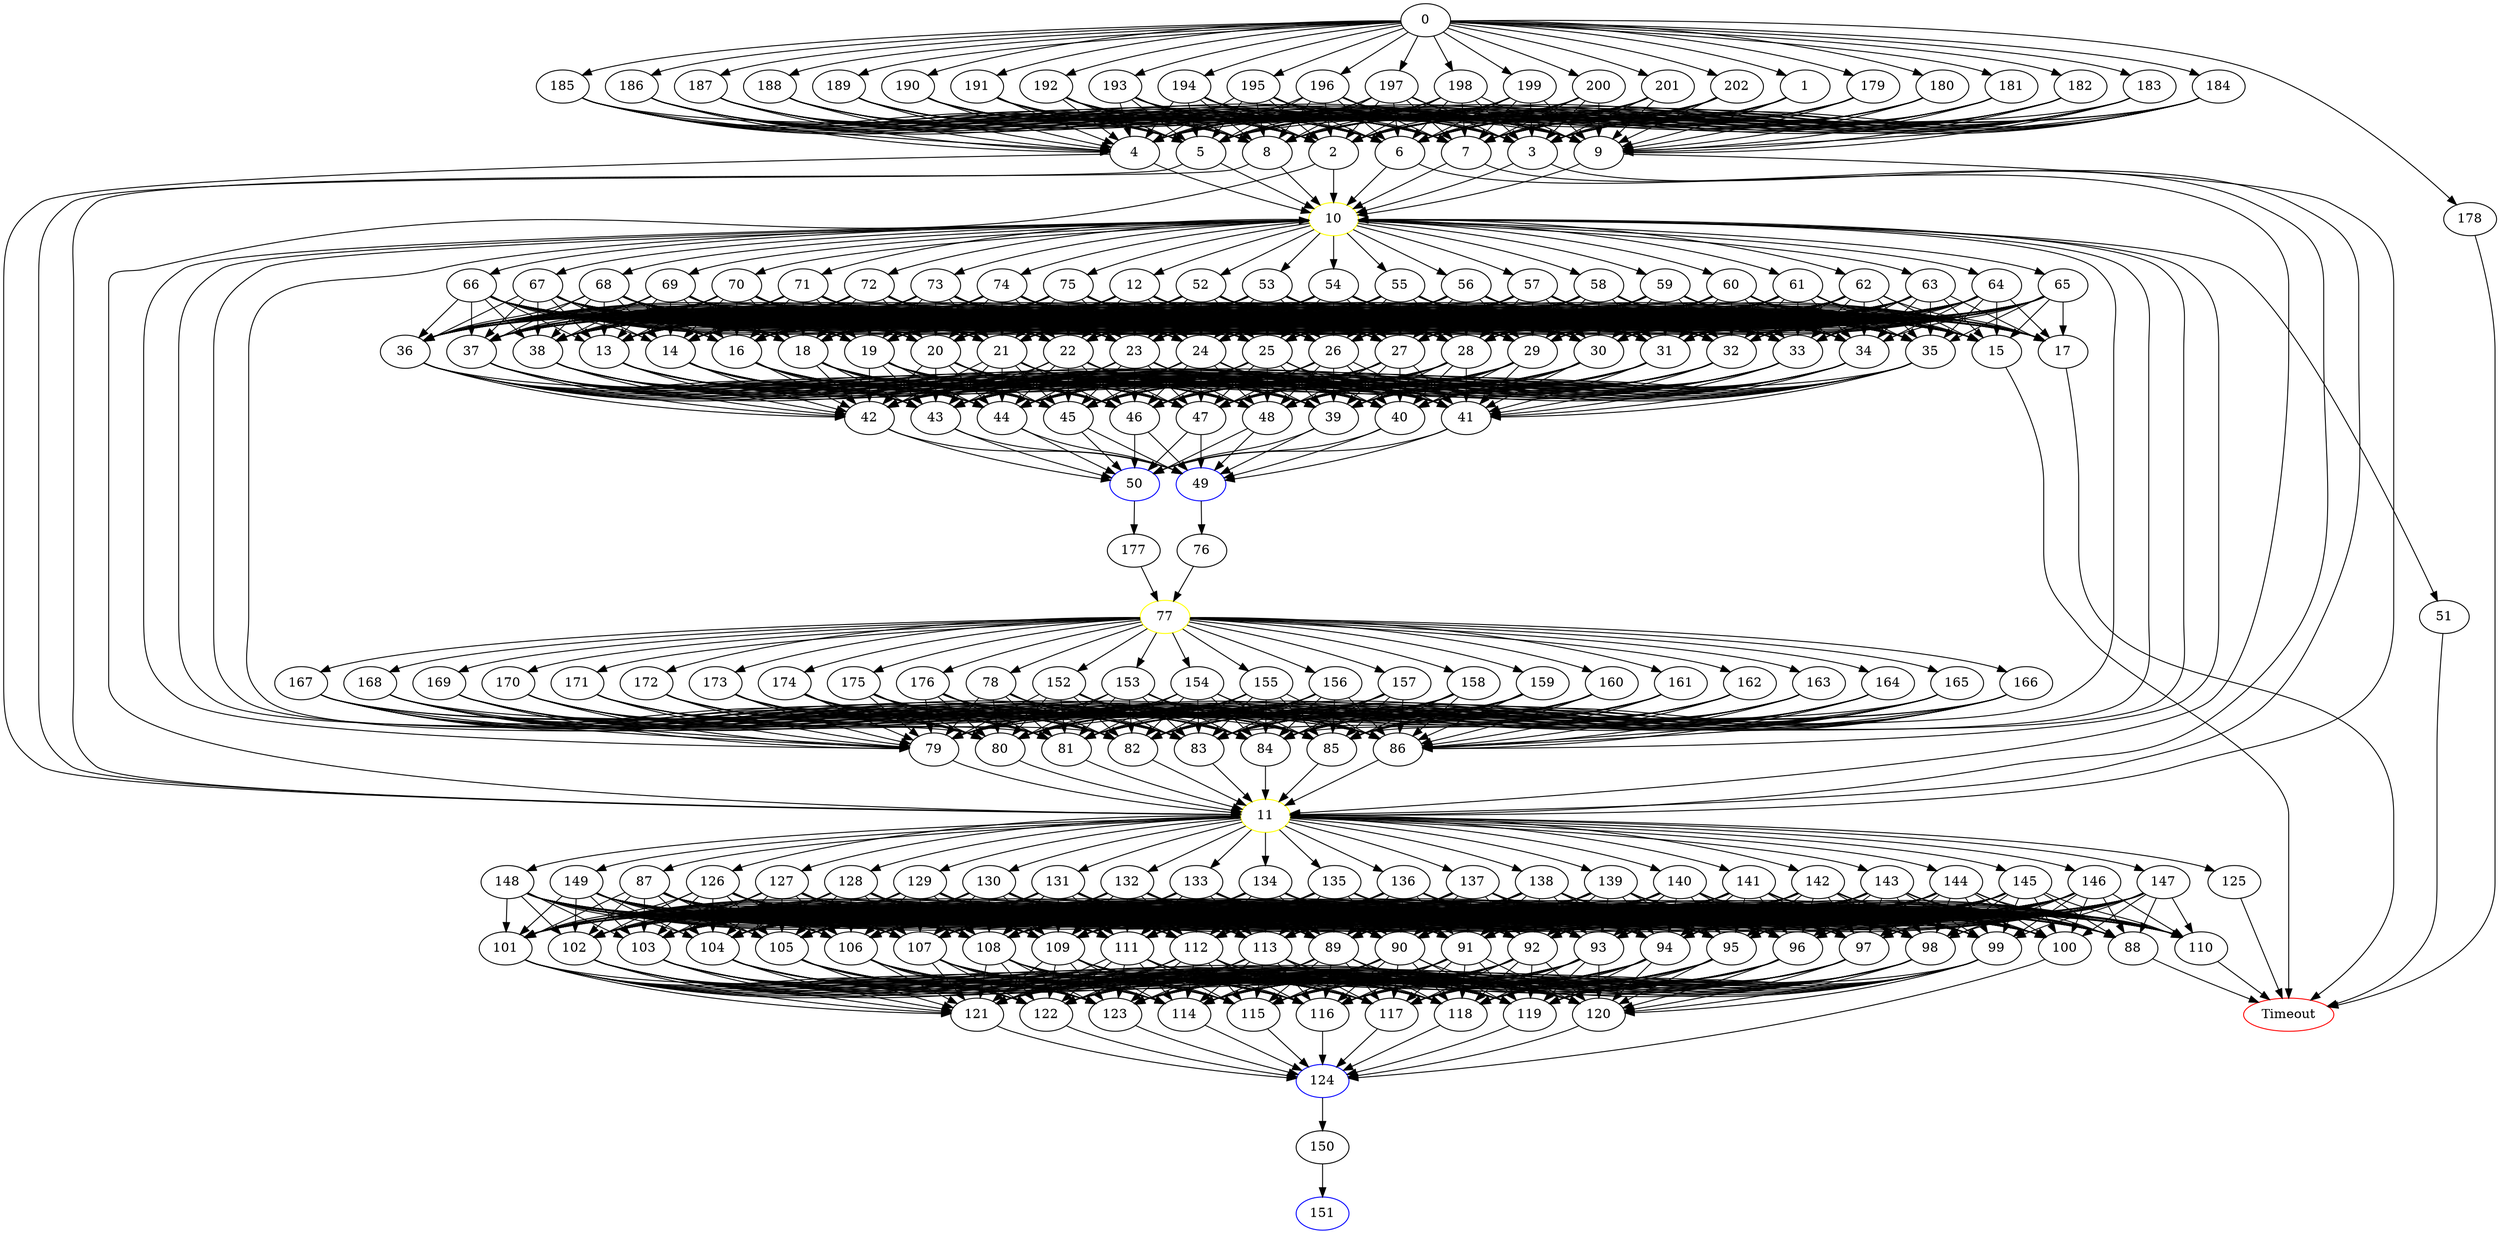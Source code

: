 digraph G {
	0 -> 1;
	0 -> 178;
	0 -> 179;
	0 -> 180;
	0 -> 181;
	0 -> 182;
	0 -> 183;
	0 -> 184;
	0 -> 185;
	0 -> 186;
	0 -> 187;
	0 -> 188;
	0 -> 189;
	0 -> 190;
	0 -> 191;
	0 -> 192;
	0 -> 193;
	0 -> 194;
	0 -> 195;
	0 -> 196;
	0 -> 197;
	0 -> 198;
	0 -> 199;
	0 -> 200;
	0 -> 201;
	0 -> 202;
	1 -> 2;
	1 -> 3;
	1 -> 4;
	1 -> 5;
	1 -> 6;
	1 -> 7;
	1 -> 8;
	1 -> 9;
	2 -> "10";
10 [color=yellow];
	2 -> "11";
11 [color=yellow];
	3 -> "10";
10 [color=yellow];
	3 -> "11";
11 [color=yellow];
	4 -> "10";
10 [color=yellow];
	4 -> "11";
11 [color=yellow];
	5 -> "10";
10 [color=yellow];
	5 -> "11";
11 [color=yellow];
	6 -> "10";
10 [color=yellow];
	6 -> "11";
11 [color=yellow];
	7 -> "10";
10 [color=yellow];
	7 -> "11";
11 [color=yellow];
	8 -> "10";
10 [color=yellow];
	8 -> "11";
11 [color=yellow];
	9 -> "10";
10 [color=yellow];
	9 -> "11";
11 [color=yellow];
	10 -> 12;
	10 -> 51;
	10 -> 52;
	10 -> 53;
	10 -> 54;
	10 -> 55;
	10 -> 56;
	10 -> 57;
	10 -> 58;
	10 -> 59;
	10 -> 60;
	10 -> 61;
	10 -> 62;
	10 -> 63;
	10 -> 64;
	10 -> 65;
	10 -> 66;
	10 -> 67;
	10 -> 68;
	10 -> 69;
	10 -> 70;
	10 -> 71;
	10 -> 72;
	10 -> 73;
	10 -> 74;
	10 -> 75;
	11 -> 87;
	11 -> 125;
	11 -> 126;
	11 -> 127;
	11 -> 128;
	11 -> 129;
	11 -> 130;
	11 -> 131;
	11 -> 132;
	11 -> 133;
	11 -> 134;
	11 -> 135;
	11 -> 136;
	11 -> 137;
	11 -> 138;
	11 -> 139;
	11 -> 140;
	11 -> 141;
	11 -> 142;
	11 -> 143;
	11 -> 144;
	11 -> 145;
	11 -> 146;
	11 -> 147;
	11 -> 148;
	11 -> 149;
	12 -> 13;
	12 -> 14;
	12 -> 15;
	12 -> 16;
	12 -> 17;
	12 -> 18;
	12 -> 19;
	12 -> 20;
	12 -> 21;
	12 -> 22;
	12 -> 23;
	12 -> 24;
	12 -> 25;
	12 -> 26;
	12 -> 27;
	12 -> 28;
	12 -> 29;
	12 -> 30;
	12 -> 31;
	12 -> 32;
	12 -> 33;
	12 -> 34;
	12 -> 35;
	12 -> 36;
	12 -> 37;
	12 -> 38;
	13 -> 39;
	13 -> 40;
	13 -> 41;
	13 -> 42;
	13 -> 43;
	13 -> 44;
	13 -> 45;
	13 -> 46;
	13 -> 47;
	13 -> 48;
	14 -> 39;
	14 -> 40;
	14 -> 41;
	14 -> 42;
	14 -> 43;
	14 -> 44;
	14 -> 45;
	14 -> 46;
	14 -> 47;
	14 -> 48;
	15 -> "Timeout";
Timeout [color=red];
	16 -> 39;
	16 -> 40;
	16 -> 41;
	16 -> 42;
	16 -> 43;
	16 -> 44;
	16 -> 45;
	16 -> 46;
	16 -> 47;
	16 -> 48;
	17 -> "Timeout";
Timeout [color=red];
	18 -> 39;
	18 -> 40;
	18 -> 41;
	18 -> 42;
	18 -> 43;
	18 -> 44;
	18 -> 45;
	18 -> 46;
	18 -> 47;
	18 -> 48;
	19 -> 39;
	19 -> 40;
	19 -> 41;
	19 -> 42;
	19 -> 43;
	19 -> 44;
	19 -> 45;
	19 -> 46;
	19 -> 47;
	19 -> 48;
	20 -> 39;
	20 -> 40;
	20 -> 41;
	20 -> 42;
	20 -> 43;
	20 -> 44;
	20 -> 45;
	20 -> 46;
	20 -> 47;
	20 -> 48;
	21 -> 39;
	21 -> 40;
	21 -> 41;
	21 -> 42;
	21 -> 43;
	21 -> 44;
	21 -> 45;
	21 -> 46;
	21 -> 47;
	21 -> 48;
	22 -> 39;
	22 -> 40;
	22 -> 41;
	22 -> 42;
	22 -> 43;
	22 -> 44;
	22 -> 45;
	22 -> 46;
	22 -> 47;
	22 -> 48;
	23 -> 39;
	23 -> 40;
	23 -> 41;
	23 -> 42;
	23 -> 43;
	23 -> 44;
	23 -> 45;
	23 -> 46;
	23 -> 47;
	23 -> 48;
	24 -> 39;
	24 -> 40;
	24 -> 41;
	24 -> 42;
	24 -> 43;
	24 -> 44;
	24 -> 45;
	24 -> 46;
	24 -> 47;
	24 -> 48;
	25 -> 39;
	25 -> 40;
	25 -> 41;
	25 -> 42;
	25 -> 43;
	25 -> 44;
	25 -> 45;
	25 -> 46;
	25 -> 47;
	25 -> 48;
	26 -> 39;
	26 -> 40;
	26 -> 41;
	26 -> 42;
	26 -> 43;
	26 -> 44;
	26 -> 45;
	26 -> 46;
	26 -> 47;
	26 -> 48;
	27 -> 39;
	27 -> 40;
	27 -> 41;
	27 -> 42;
	27 -> 43;
	27 -> 44;
	27 -> 45;
	27 -> 46;
	27 -> 47;
	27 -> 48;
	28 -> 39;
	28 -> 40;
	28 -> 41;
	28 -> 42;
	28 -> 43;
	28 -> 44;
	28 -> 45;
	28 -> 46;
	28 -> 47;
	28 -> 48;
	29 -> 39;
	29 -> 40;
	29 -> 41;
	29 -> 42;
	29 -> 43;
	29 -> 44;
	29 -> 45;
	29 -> 46;
	29 -> 47;
	29 -> 48;
	30 -> 39;
	30 -> 40;
	30 -> 41;
	30 -> 42;
	30 -> 43;
	30 -> 44;
	30 -> 45;
	30 -> 46;
	30 -> 47;
	30 -> 48;
	31 -> 39;
	31 -> 40;
	31 -> 41;
	31 -> 42;
	31 -> 43;
	31 -> 44;
	31 -> 45;
	31 -> 46;
	31 -> 47;
	31 -> 48;
	32 -> 39;
	32 -> 40;
	32 -> 41;
	32 -> 42;
	32 -> 43;
	32 -> 44;
	32 -> 45;
	32 -> 46;
	32 -> 47;
	32 -> 48;
	33 -> 39;
	33 -> 40;
	33 -> 41;
	33 -> 42;
	33 -> 43;
	33 -> 44;
	33 -> 45;
	33 -> 46;
	33 -> 47;
	33 -> 48;
	34 -> 39;
	34 -> 40;
	34 -> 41;
	34 -> 42;
	34 -> 43;
	34 -> 44;
	34 -> 45;
	34 -> 46;
	34 -> 47;
	34 -> 48;
	35 -> 39;
	35 -> 40;
	35 -> 41;
	35 -> 42;
	35 -> 43;
	35 -> 44;
	35 -> 45;
	35 -> 46;
	35 -> 47;
	35 -> 48;
	36 -> 39;
	36 -> 40;
	36 -> 41;
	36 -> 42;
	36 -> 43;
	36 -> 44;
	36 -> 45;
	36 -> 46;
	36 -> 47;
	36 -> 48;
	37 -> 39;
	37 -> 40;
	37 -> 41;
	37 -> 42;
	37 -> 43;
	37 -> 44;
	37 -> 45;
	37 -> 46;
	37 -> 47;
	37 -> 48;
	38 -> 39;
	38 -> 40;
	38 -> 41;
	38 -> 42;
	38 -> 43;
	38 -> 44;
	38 -> 45;
	38 -> 46;
	38 -> 47;
	38 -> 48;
	39 -> "49";
49 [color=blue];
	39 -> "50";
50 [color=blue];
	40 -> "49";
49 [color=blue];
	40 -> "50";
50 [color=blue];
	41 -> "49";
49 [color=blue];
	41 -> "50";
50 [color=blue];
	42 -> "49";
49 [color=blue];
	42 -> "50";
50 [color=blue];
	43 -> "49";
49 [color=blue];
	43 -> "50";
50 [color=blue];
	44 -> "49";
49 [color=blue];
	44 -> "50";
50 [color=blue];
	45 -> "49";
49 [color=blue];
	45 -> "50";
50 [color=blue];
	46 -> "49";
49 [color=blue];
	46 -> "50";
50 [color=blue];
	47 -> "49";
49 [color=blue];
	47 -> "50";
50 [color=blue];
	48 -> "49";
49 [color=blue];
	48 -> "50";
50 [color=blue];
	49 -> 76;
	50 -> 177;
	51 -> "Timeout";
Timeout [color=red];
	52 -> 13;
	52 -> 14;
	52 -> 15;
	52 -> 16;
	52 -> 17;
	52 -> 18;
	52 -> 19;
	52 -> 20;
	52 -> 21;
	52 -> 22;
	52 -> 23;
	52 -> 24;
	52 -> 25;
	52 -> 26;
	52 -> 27;
	52 -> 28;
	52 -> 29;
	52 -> 30;
	52 -> 31;
	52 -> 32;
	52 -> 33;
	52 -> 34;
	52 -> 35;
	52 -> 36;
	52 -> 37;
	52 -> 38;
	53 -> 13;
	53 -> 14;
	53 -> 15;
	53 -> 16;
	53 -> 17;
	53 -> 18;
	53 -> 19;
	53 -> 20;
	53 -> 21;
	53 -> 22;
	53 -> 23;
	53 -> 24;
	53 -> 25;
	53 -> 26;
	53 -> 27;
	53 -> 28;
	53 -> 29;
	53 -> 30;
	53 -> 31;
	53 -> 32;
	53 -> 33;
	53 -> 34;
	53 -> 35;
	53 -> 36;
	53 -> 37;
	53 -> 38;
	54 -> 13;
	54 -> 14;
	54 -> 15;
	54 -> 16;
	54 -> 17;
	54 -> 18;
	54 -> 19;
	54 -> 20;
	54 -> 21;
	54 -> 22;
	54 -> 23;
	54 -> 24;
	54 -> 25;
	54 -> 26;
	54 -> 27;
	54 -> 28;
	54 -> 29;
	54 -> 30;
	54 -> 31;
	54 -> 32;
	54 -> 33;
	54 -> 34;
	54 -> 35;
	54 -> 36;
	54 -> 37;
	54 -> 38;
	55 -> 13;
	55 -> 14;
	55 -> 15;
	55 -> 16;
	55 -> 17;
	55 -> 18;
	55 -> 19;
	55 -> 20;
	55 -> 21;
	55 -> 22;
	55 -> 23;
	55 -> 24;
	55 -> 25;
	55 -> 26;
	55 -> 27;
	55 -> 28;
	55 -> 29;
	55 -> 30;
	55 -> 31;
	55 -> 32;
	55 -> 33;
	55 -> 34;
	55 -> 35;
	55 -> 36;
	55 -> 37;
	55 -> 38;
	56 -> 13;
	56 -> 14;
	56 -> 15;
	56 -> 16;
	56 -> 17;
	56 -> 18;
	56 -> 19;
	56 -> 20;
	56 -> 21;
	56 -> 22;
	56 -> 23;
	56 -> 24;
	56 -> 25;
	56 -> 26;
	56 -> 27;
	56 -> 28;
	56 -> 29;
	56 -> 30;
	56 -> 31;
	56 -> 32;
	56 -> 33;
	56 -> 34;
	56 -> 35;
	56 -> 36;
	56 -> 37;
	56 -> 38;
	57 -> 13;
	57 -> 14;
	57 -> 15;
	57 -> 16;
	57 -> 17;
	57 -> 18;
	57 -> 19;
	57 -> 20;
	57 -> 21;
	57 -> 22;
	57 -> 23;
	57 -> 24;
	57 -> 25;
	57 -> 26;
	57 -> 27;
	57 -> 28;
	57 -> 29;
	57 -> 30;
	57 -> 31;
	57 -> 32;
	57 -> 33;
	57 -> 34;
	57 -> 35;
	57 -> 36;
	57 -> 37;
	57 -> 38;
	58 -> 13;
	58 -> 14;
	58 -> 15;
	58 -> 16;
	58 -> 17;
	58 -> 18;
	58 -> 19;
	58 -> 20;
	58 -> 21;
	58 -> 22;
	58 -> 23;
	58 -> 24;
	58 -> 25;
	58 -> 26;
	58 -> 27;
	58 -> 28;
	58 -> 29;
	58 -> 30;
	58 -> 31;
	58 -> 32;
	58 -> 33;
	58 -> 34;
	58 -> 35;
	58 -> 36;
	58 -> 37;
	58 -> 38;
	59 -> 13;
	59 -> 14;
	59 -> 15;
	59 -> 16;
	59 -> 17;
	59 -> 18;
	59 -> 19;
	59 -> 20;
	59 -> 21;
	59 -> 22;
	59 -> 23;
	59 -> 24;
	59 -> 25;
	59 -> 26;
	59 -> 27;
	59 -> 28;
	59 -> 29;
	59 -> 30;
	59 -> 31;
	59 -> 32;
	59 -> 33;
	59 -> 34;
	59 -> 35;
	59 -> 36;
	59 -> 37;
	59 -> 38;
	60 -> 13;
	60 -> 14;
	60 -> 15;
	60 -> 16;
	60 -> 17;
	60 -> 18;
	60 -> 19;
	60 -> 20;
	60 -> 21;
	60 -> 22;
	60 -> 23;
	60 -> 24;
	60 -> 25;
	60 -> 26;
	60 -> 27;
	60 -> 28;
	60 -> 29;
	60 -> 30;
	60 -> 31;
	60 -> 32;
	60 -> 33;
	60 -> 34;
	60 -> 35;
	60 -> 36;
	60 -> 37;
	60 -> 38;
	61 -> 13;
	61 -> 14;
	61 -> 15;
	61 -> 16;
	61 -> 17;
	61 -> 18;
	61 -> 19;
	61 -> 20;
	61 -> 21;
	61 -> 22;
	61 -> 23;
	61 -> 24;
	61 -> 25;
	61 -> 26;
	61 -> 27;
	61 -> 28;
	61 -> 29;
	61 -> 30;
	61 -> 31;
	61 -> 32;
	61 -> 33;
	61 -> 34;
	61 -> 35;
	61 -> 36;
	61 -> 37;
	61 -> 38;
	62 -> 13;
	62 -> 14;
	62 -> 15;
	62 -> 16;
	62 -> 17;
	62 -> 18;
	62 -> 19;
	62 -> 20;
	62 -> 21;
	62 -> 22;
	62 -> 23;
	62 -> 24;
	62 -> 25;
	62 -> 26;
	62 -> 27;
	62 -> 28;
	62 -> 29;
	62 -> 30;
	62 -> 31;
	62 -> 32;
	62 -> 33;
	62 -> 34;
	62 -> 35;
	62 -> 36;
	62 -> 37;
	62 -> 38;
	63 -> 13;
	63 -> 14;
	63 -> 15;
	63 -> 16;
	63 -> 17;
	63 -> 18;
	63 -> 19;
	63 -> 20;
	63 -> 21;
	63 -> 22;
	63 -> 23;
	63 -> 24;
	63 -> 25;
	63 -> 26;
	63 -> 27;
	63 -> 28;
	63 -> 29;
	63 -> 30;
	63 -> 31;
	63 -> 32;
	63 -> 33;
	63 -> 34;
	63 -> 35;
	63 -> 36;
	63 -> 37;
	63 -> 38;
	64 -> 13;
	64 -> 14;
	64 -> 15;
	64 -> 16;
	64 -> 17;
	64 -> 18;
	64 -> 19;
	64 -> 20;
	64 -> 21;
	64 -> 22;
	64 -> 23;
	64 -> 24;
	64 -> 25;
	64 -> 26;
	64 -> 27;
	64 -> 28;
	64 -> 29;
	64 -> 30;
	64 -> 31;
	64 -> 32;
	64 -> 33;
	64 -> 34;
	64 -> 35;
	64 -> 36;
	64 -> 37;
	64 -> 38;
	65 -> 13;
	65 -> 14;
	65 -> 15;
	65 -> 16;
	65 -> 17;
	65 -> 18;
	65 -> 19;
	65 -> 20;
	65 -> 21;
	65 -> 22;
	65 -> 23;
	65 -> 24;
	65 -> 25;
	65 -> 26;
	65 -> 27;
	65 -> 28;
	65 -> 29;
	65 -> 30;
	65 -> 31;
	65 -> 32;
	65 -> 33;
	65 -> 34;
	65 -> 35;
	65 -> 36;
	65 -> 37;
	65 -> 38;
	66 -> 13;
	66 -> 14;
	66 -> 15;
	66 -> 16;
	66 -> 17;
	66 -> 18;
	66 -> 19;
	66 -> 20;
	66 -> 21;
	66 -> 22;
	66 -> 23;
	66 -> 24;
	66 -> 25;
	66 -> 26;
	66 -> 27;
	66 -> 28;
	66 -> 29;
	66 -> 30;
	66 -> 31;
	66 -> 32;
	66 -> 33;
	66 -> 34;
	66 -> 35;
	66 -> 36;
	66 -> 37;
	66 -> 38;
	67 -> 13;
	67 -> 14;
	67 -> 15;
	67 -> 16;
	67 -> 17;
	67 -> 18;
	67 -> 19;
	67 -> 20;
	67 -> 21;
	67 -> 22;
	67 -> 23;
	67 -> 24;
	67 -> 25;
	67 -> 26;
	67 -> 27;
	67 -> 28;
	67 -> 29;
	67 -> 30;
	67 -> 31;
	67 -> 32;
	67 -> 33;
	67 -> 34;
	67 -> 35;
	67 -> 36;
	67 -> 37;
	67 -> 38;
	68 -> 13;
	68 -> 14;
	68 -> 15;
	68 -> 16;
	68 -> 17;
	68 -> 18;
	68 -> 19;
	68 -> 20;
	68 -> 21;
	68 -> 22;
	68 -> 23;
	68 -> 24;
	68 -> 25;
	68 -> 26;
	68 -> 27;
	68 -> 28;
	68 -> 29;
	68 -> 30;
	68 -> 31;
	68 -> 32;
	68 -> 33;
	68 -> 34;
	68 -> 35;
	68 -> 36;
	68 -> 37;
	68 -> 38;
	69 -> 13;
	69 -> 14;
	69 -> 15;
	69 -> 16;
	69 -> 17;
	69 -> 18;
	69 -> 19;
	69 -> 20;
	69 -> 21;
	69 -> 22;
	69 -> 23;
	69 -> 24;
	69 -> 25;
	69 -> 26;
	69 -> 27;
	69 -> 28;
	69 -> 29;
	69 -> 30;
	69 -> 31;
	69 -> 32;
	69 -> 33;
	69 -> 34;
	69 -> 35;
	69 -> 36;
	69 -> 37;
	69 -> 38;
	70 -> 13;
	70 -> 14;
	70 -> 15;
	70 -> 16;
	70 -> 17;
	70 -> 18;
	70 -> 19;
	70 -> 20;
	70 -> 21;
	70 -> 22;
	70 -> 23;
	70 -> 24;
	70 -> 25;
	70 -> 26;
	70 -> 27;
	70 -> 28;
	70 -> 29;
	70 -> 30;
	70 -> 31;
	70 -> 32;
	70 -> 33;
	70 -> 34;
	70 -> 35;
	70 -> 36;
	70 -> 37;
	70 -> 38;
	71 -> 13;
	71 -> 14;
	71 -> 15;
	71 -> 16;
	71 -> 17;
	71 -> 18;
	71 -> 19;
	71 -> 20;
	71 -> 21;
	71 -> 22;
	71 -> 23;
	71 -> 24;
	71 -> 25;
	71 -> 26;
	71 -> 27;
	71 -> 28;
	71 -> 29;
	71 -> 30;
	71 -> 31;
	71 -> 32;
	71 -> 33;
	71 -> 34;
	71 -> 35;
	71 -> 36;
	71 -> 37;
	71 -> 38;
	72 -> 13;
	72 -> 14;
	72 -> 15;
	72 -> 16;
	72 -> 17;
	72 -> 18;
	72 -> 19;
	72 -> 20;
	72 -> 21;
	72 -> 22;
	72 -> 23;
	72 -> 24;
	72 -> 25;
	72 -> 26;
	72 -> 27;
	72 -> 28;
	72 -> 29;
	72 -> 30;
	72 -> 31;
	72 -> 32;
	72 -> 33;
	72 -> 34;
	72 -> 35;
	72 -> 36;
	72 -> 37;
	72 -> 38;
	73 -> 13;
	73 -> 14;
	73 -> 15;
	73 -> 16;
	73 -> 17;
	73 -> 18;
	73 -> 19;
	73 -> 20;
	73 -> 21;
	73 -> 22;
	73 -> 23;
	73 -> 24;
	73 -> 25;
	73 -> 26;
	73 -> 27;
	73 -> 28;
	73 -> 29;
	73 -> 30;
	73 -> 31;
	73 -> 32;
	73 -> 33;
	73 -> 34;
	73 -> 35;
	73 -> 36;
	73 -> 37;
	73 -> 38;
	74 -> 13;
	74 -> 14;
	74 -> 15;
	74 -> 16;
	74 -> 17;
	74 -> 18;
	74 -> 19;
	74 -> 20;
	74 -> 21;
	74 -> 22;
	74 -> 23;
	74 -> 24;
	74 -> 25;
	74 -> 26;
	74 -> 27;
	74 -> 28;
	74 -> 29;
	74 -> 30;
	74 -> 31;
	74 -> 32;
	74 -> 33;
	74 -> 34;
	74 -> 35;
	74 -> 36;
	74 -> 37;
	74 -> 38;
	75 -> 13;
	75 -> 14;
	75 -> 15;
	75 -> 16;
	75 -> 17;
	75 -> 18;
	75 -> 19;
	75 -> 20;
	75 -> 21;
	75 -> 22;
	75 -> 23;
	75 -> 24;
	75 -> 25;
	75 -> 26;
	75 -> 27;
	75 -> 28;
	75 -> 29;
	75 -> 30;
	75 -> 31;
	75 -> 32;
	75 -> 33;
	75 -> 34;
	75 -> 35;
	75 -> 36;
	75 -> 37;
	75 -> 38;
	76 -> "77";
77 [color=yellow];
	77 -> 78;
	77 -> 152;
	77 -> 153;
	77 -> 154;
	77 -> 155;
	77 -> 156;
	77 -> 157;
	77 -> 158;
	77 -> 159;
	77 -> 160;
	77 -> 161;
	77 -> 162;
	77 -> 163;
	77 -> 164;
	77 -> 165;
	77 -> 166;
	77 -> 167;
	77 -> 168;
	77 -> 169;
	77 -> 170;
	77 -> 171;
	77 -> 172;
	77 -> 173;
	77 -> 174;
	77 -> 175;
	77 -> 176;
	78 -> 79;
	78 -> 80;
	78 -> 81;
	78 -> 82;
	78 -> 83;
	78 -> 84;
	78 -> 85;
	78 -> 86;
	79 -> "10";
10 [color=yellow];
	79 -> "11";
11 [color=yellow];
	80 -> "10";
10 [color=yellow];
	80 -> "11";
11 [color=yellow];
	81 -> "10";
10 [color=yellow];
	81 -> "11";
11 [color=yellow];
	82 -> "10";
10 [color=yellow];
	82 -> "11";
11 [color=yellow];
	83 -> "10";
10 [color=yellow];
	83 -> "11";
11 [color=yellow];
	84 -> "10";
10 [color=yellow];
	84 -> "11";
11 [color=yellow];
	85 -> "10";
10 [color=yellow];
	85 -> "11";
11 [color=yellow];
	86 -> "10";
10 [color=yellow];
	86 -> "11";
11 [color=yellow];
	87 -> 88;
	87 -> 89;
	87 -> 90;
	87 -> 91;
	87 -> 92;
	87 -> 93;
	87 -> 94;
	87 -> 95;
	87 -> 96;
	87 -> 97;
	87 -> 98;
	87 -> 99;
	87 -> 100;
	87 -> 101;
	87 -> 102;
	87 -> 103;
	87 -> 104;
	87 -> 105;
	87 -> 106;
	87 -> 107;
	87 -> 108;
	87 -> 109;
	87 -> 110;
	87 -> 111;
	87 -> 112;
	87 -> 113;
	88 -> "Timeout";
Timeout [color=red];
	89 -> 114;
	89 -> 115;
	89 -> 116;
	89 -> 117;
	89 -> 118;
	89 -> 119;
	89 -> 120;
	89 -> 121;
	89 -> 122;
	89 -> 123;
	90 -> 114;
	90 -> 115;
	90 -> 116;
	90 -> 117;
	90 -> 118;
	90 -> 119;
	90 -> 120;
	90 -> 121;
	90 -> 122;
	90 -> 123;
	91 -> 114;
	91 -> 115;
	91 -> 116;
	91 -> 117;
	91 -> 118;
	91 -> 119;
	91 -> 120;
	91 -> 121;
	91 -> 122;
	91 -> 123;
	92 -> 114;
	92 -> 115;
	92 -> 116;
	92 -> 117;
	92 -> 118;
	92 -> 119;
	92 -> 120;
	92 -> 121;
	92 -> 122;
	92 -> 123;
	93 -> 114;
	93 -> 115;
	93 -> 116;
	93 -> 117;
	93 -> 118;
	93 -> 119;
	93 -> 120;
	93 -> 121;
	93 -> 122;
	93 -> 123;
	94 -> 114;
	94 -> 115;
	94 -> 116;
	94 -> 117;
	94 -> 118;
	94 -> 119;
	94 -> 120;
	94 -> 121;
	94 -> 122;
	94 -> 123;
	95 -> 114;
	95 -> 115;
	95 -> 116;
	95 -> 117;
	95 -> 118;
	95 -> 119;
	95 -> 120;
	95 -> 121;
	95 -> 122;
	95 -> 123;
	96 -> 114;
	96 -> 115;
	96 -> 116;
	96 -> 117;
	96 -> 118;
	96 -> 119;
	96 -> 120;
	96 -> 121;
	96 -> 122;
	96 -> 123;
	97 -> 114;
	97 -> 115;
	97 -> 116;
	97 -> 117;
	97 -> 118;
	97 -> 119;
	97 -> 120;
	97 -> 121;
	97 -> 122;
	97 -> 123;
	98 -> 114;
	98 -> 115;
	98 -> 116;
	98 -> 117;
	98 -> 118;
	98 -> 119;
	98 -> 120;
	98 -> 121;
	98 -> 122;
	98 -> 123;
	99 -> 114;
	99 -> 115;
	99 -> 116;
	99 -> 117;
	99 -> 118;
	99 -> 119;
	99 -> 120;
	99 -> 121;
	99 -> 122;
	99 -> 123;
	100 -> "124";
124 [color=blue];
	101 -> 114;
	101 -> 115;
	101 -> 116;
	101 -> 117;
	101 -> 118;
	101 -> 119;
	101 -> 120;
	101 -> 121;
	101 -> 122;
	101 -> 123;
	102 -> 114;
	102 -> 115;
	102 -> 116;
	102 -> 117;
	102 -> 118;
	102 -> 119;
	102 -> 120;
	102 -> 121;
	102 -> 122;
	102 -> 123;
	103 -> 114;
	103 -> 115;
	103 -> 116;
	103 -> 117;
	103 -> 118;
	103 -> 119;
	103 -> 120;
	103 -> 121;
	103 -> 122;
	103 -> 123;
	104 -> 114;
	104 -> 115;
	104 -> 116;
	104 -> 117;
	104 -> 118;
	104 -> 119;
	104 -> 120;
	104 -> 121;
	104 -> 122;
	104 -> 123;
	105 -> 114;
	105 -> 115;
	105 -> 116;
	105 -> 117;
	105 -> 118;
	105 -> 119;
	105 -> 120;
	105 -> 121;
	105 -> 122;
	105 -> 123;
	106 -> 114;
	106 -> 115;
	106 -> 116;
	106 -> 117;
	106 -> 118;
	106 -> 119;
	106 -> 120;
	106 -> 121;
	106 -> 122;
	106 -> 123;
	107 -> 114;
	107 -> 115;
	107 -> 116;
	107 -> 117;
	107 -> 118;
	107 -> 119;
	107 -> 120;
	107 -> 121;
	107 -> 122;
	107 -> 123;
	108 -> 114;
	108 -> 115;
	108 -> 116;
	108 -> 117;
	108 -> 118;
	108 -> 119;
	108 -> 120;
	108 -> 121;
	108 -> 122;
	108 -> 123;
	109 -> 114;
	109 -> 115;
	109 -> 116;
	109 -> 117;
	109 -> 118;
	109 -> 119;
	109 -> 120;
	109 -> 121;
	109 -> 122;
	109 -> 123;
	110 -> "Timeout";
Timeout [color=red];
	111 -> 114;
	111 -> 115;
	111 -> 116;
	111 -> 117;
	111 -> 118;
	111 -> 119;
	111 -> 120;
	111 -> 121;
	111 -> 122;
	111 -> 123;
	112 -> 114;
	112 -> 115;
	112 -> 116;
	112 -> 117;
	112 -> 118;
	112 -> 119;
	112 -> 120;
	112 -> 121;
	112 -> 122;
	112 -> 123;
	113 -> 114;
	113 -> 115;
	113 -> 116;
	113 -> 117;
	113 -> 118;
	113 -> 119;
	113 -> 120;
	113 -> 121;
	113 -> 122;
	113 -> 123;
	114 -> "124";
124 [color=blue];
	115 -> "124";
124 [color=blue];
	116 -> "124";
124 [color=blue];
	117 -> "124";
124 [color=blue];
	118 -> "124";
124 [color=blue];
	119 -> "124";
124 [color=blue];
	120 -> "124";
124 [color=blue];
	121 -> "124";
124 [color=blue];
	122 -> "124";
124 [color=blue];
	123 -> "124";
124 [color=blue];
	124 -> 150;
	125 -> "Timeout";
Timeout [color=red];
	126 -> 88;
	126 -> 89;
	126 -> 90;
	126 -> 91;
	126 -> 92;
	126 -> 93;
	126 -> 94;
	126 -> 95;
	126 -> 96;
	126 -> 97;
	126 -> 98;
	126 -> 99;
	126 -> 100;
	126 -> 101;
	126 -> 102;
	126 -> 103;
	126 -> 104;
	126 -> 105;
	126 -> 106;
	126 -> 107;
	126 -> 108;
	126 -> 109;
	126 -> 110;
	126 -> 111;
	126 -> 112;
	126 -> 113;
	127 -> 88;
	127 -> 89;
	127 -> 90;
	127 -> 91;
	127 -> 92;
	127 -> 93;
	127 -> 94;
	127 -> 95;
	127 -> 96;
	127 -> 97;
	127 -> 98;
	127 -> 99;
	127 -> 100;
	127 -> 101;
	127 -> 102;
	127 -> 103;
	127 -> 104;
	127 -> 105;
	127 -> 106;
	127 -> 107;
	127 -> 108;
	127 -> 109;
	127 -> 110;
	127 -> 111;
	127 -> 112;
	127 -> 113;
	128 -> 88;
	128 -> 89;
	128 -> 90;
	128 -> 91;
	128 -> 92;
	128 -> 93;
	128 -> 94;
	128 -> 95;
	128 -> 96;
	128 -> 97;
	128 -> 98;
	128 -> 99;
	128 -> 100;
	128 -> 101;
	128 -> 102;
	128 -> 103;
	128 -> 104;
	128 -> 105;
	128 -> 106;
	128 -> 107;
	128 -> 108;
	128 -> 109;
	128 -> 110;
	128 -> 111;
	128 -> 112;
	128 -> 113;
	129 -> 88;
	129 -> 89;
	129 -> 90;
	129 -> 91;
	129 -> 92;
	129 -> 93;
	129 -> 94;
	129 -> 95;
	129 -> 96;
	129 -> 97;
	129 -> 98;
	129 -> 99;
	129 -> 100;
	129 -> 101;
	129 -> 102;
	129 -> 103;
	129 -> 104;
	129 -> 105;
	129 -> 106;
	129 -> 107;
	129 -> 108;
	129 -> 109;
	129 -> 110;
	129 -> 111;
	129 -> 112;
	129 -> 113;
	130 -> 88;
	130 -> 89;
	130 -> 90;
	130 -> 91;
	130 -> 92;
	130 -> 93;
	130 -> 94;
	130 -> 95;
	130 -> 96;
	130 -> 97;
	130 -> 98;
	130 -> 99;
	130 -> 100;
	130 -> 101;
	130 -> 102;
	130 -> 103;
	130 -> 104;
	130 -> 105;
	130 -> 106;
	130 -> 107;
	130 -> 108;
	130 -> 109;
	130 -> 110;
	130 -> 111;
	130 -> 112;
	130 -> 113;
	131 -> 88;
	131 -> 89;
	131 -> 90;
	131 -> 91;
	131 -> 92;
	131 -> 93;
	131 -> 94;
	131 -> 95;
	131 -> 96;
	131 -> 97;
	131 -> 98;
	131 -> 99;
	131 -> 100;
	131 -> 101;
	131 -> 102;
	131 -> 103;
	131 -> 104;
	131 -> 105;
	131 -> 106;
	131 -> 107;
	131 -> 108;
	131 -> 109;
	131 -> 110;
	131 -> 111;
	131 -> 112;
	131 -> 113;
	132 -> 88;
	132 -> 89;
	132 -> 90;
	132 -> 91;
	132 -> 92;
	132 -> 93;
	132 -> 94;
	132 -> 95;
	132 -> 96;
	132 -> 97;
	132 -> 98;
	132 -> 99;
	132 -> 100;
	132 -> 101;
	132 -> 102;
	132 -> 103;
	132 -> 104;
	132 -> 105;
	132 -> 106;
	132 -> 107;
	132 -> 108;
	132 -> 109;
	132 -> 110;
	132 -> 111;
	132 -> 112;
	132 -> 113;
	133 -> 88;
	133 -> 89;
	133 -> 90;
	133 -> 91;
	133 -> 92;
	133 -> 93;
	133 -> 94;
	133 -> 95;
	133 -> 96;
	133 -> 97;
	133 -> 98;
	133 -> 99;
	133 -> 100;
	133 -> 101;
	133 -> 102;
	133 -> 103;
	133 -> 104;
	133 -> 105;
	133 -> 106;
	133 -> 107;
	133 -> 108;
	133 -> 109;
	133 -> 110;
	133 -> 111;
	133 -> 112;
	133 -> 113;
	134 -> 88;
	134 -> 89;
	134 -> 90;
	134 -> 91;
	134 -> 92;
	134 -> 93;
	134 -> 94;
	134 -> 95;
	134 -> 96;
	134 -> 97;
	134 -> 98;
	134 -> 99;
	134 -> 100;
	134 -> 101;
	134 -> 102;
	134 -> 103;
	134 -> 104;
	134 -> 105;
	134 -> 106;
	134 -> 107;
	134 -> 108;
	134 -> 109;
	134 -> 110;
	134 -> 111;
	134 -> 112;
	134 -> 113;
	135 -> 88;
	135 -> 89;
	135 -> 90;
	135 -> 91;
	135 -> 92;
	135 -> 93;
	135 -> 94;
	135 -> 95;
	135 -> 96;
	135 -> 97;
	135 -> 98;
	135 -> 99;
	135 -> 100;
	135 -> 101;
	135 -> 102;
	135 -> 103;
	135 -> 104;
	135 -> 105;
	135 -> 106;
	135 -> 107;
	135 -> 108;
	135 -> 109;
	135 -> 110;
	135 -> 111;
	135 -> 112;
	135 -> 113;
	136 -> 88;
	136 -> 89;
	136 -> 90;
	136 -> 91;
	136 -> 92;
	136 -> 93;
	136 -> 94;
	136 -> 95;
	136 -> 96;
	136 -> 97;
	136 -> 98;
	136 -> 99;
	136 -> 100;
	136 -> 101;
	136 -> 102;
	136 -> 103;
	136 -> 104;
	136 -> 105;
	136 -> 106;
	136 -> 107;
	136 -> 108;
	136 -> 109;
	136 -> 110;
	136 -> 111;
	136 -> 112;
	136 -> 113;
	137 -> 88;
	137 -> 89;
	137 -> 90;
	137 -> 91;
	137 -> 92;
	137 -> 93;
	137 -> 94;
	137 -> 95;
	137 -> 96;
	137 -> 97;
	137 -> 98;
	137 -> 99;
	137 -> 100;
	137 -> 101;
	137 -> 102;
	137 -> 103;
	137 -> 104;
	137 -> 105;
	137 -> 106;
	137 -> 107;
	137 -> 108;
	137 -> 109;
	137 -> 110;
	137 -> 111;
	137 -> 112;
	137 -> 113;
	138 -> 88;
	138 -> 89;
	138 -> 90;
	138 -> 91;
	138 -> 92;
	138 -> 93;
	138 -> 94;
	138 -> 95;
	138 -> 96;
	138 -> 97;
	138 -> 98;
	138 -> 99;
	138 -> 100;
	138 -> 101;
	138 -> 102;
	138 -> 103;
	138 -> 104;
	138 -> 105;
	138 -> 106;
	138 -> 107;
	138 -> 108;
	138 -> 109;
	138 -> 110;
	138 -> 111;
	138 -> 112;
	138 -> 113;
	139 -> 88;
	139 -> 89;
	139 -> 90;
	139 -> 91;
	139 -> 92;
	139 -> 93;
	139 -> 94;
	139 -> 95;
	139 -> 96;
	139 -> 97;
	139 -> 98;
	139 -> 99;
	139 -> 100;
	139 -> 101;
	139 -> 102;
	139 -> 103;
	139 -> 104;
	139 -> 105;
	139 -> 106;
	139 -> 107;
	139 -> 108;
	139 -> 109;
	139 -> 110;
	139 -> 111;
	139 -> 112;
	139 -> 113;
	140 -> 88;
	140 -> 89;
	140 -> 90;
	140 -> 91;
	140 -> 92;
	140 -> 93;
	140 -> 94;
	140 -> 95;
	140 -> 96;
	140 -> 97;
	140 -> 98;
	140 -> 99;
	140 -> 100;
	140 -> 101;
	140 -> 102;
	140 -> 103;
	140 -> 104;
	140 -> 105;
	140 -> 106;
	140 -> 107;
	140 -> 108;
	140 -> 109;
	140 -> 110;
	140 -> 111;
	140 -> 112;
	140 -> 113;
	141 -> 88;
	141 -> 89;
	141 -> 90;
	141 -> 91;
	141 -> 92;
	141 -> 93;
	141 -> 94;
	141 -> 95;
	141 -> 96;
	141 -> 97;
	141 -> 98;
	141 -> 99;
	141 -> 100;
	141 -> 101;
	141 -> 102;
	141 -> 103;
	141 -> 104;
	141 -> 105;
	141 -> 106;
	141 -> 107;
	141 -> 108;
	141 -> 109;
	141 -> 110;
	141 -> 111;
	141 -> 112;
	141 -> 113;
	142 -> 88;
	142 -> 89;
	142 -> 90;
	142 -> 91;
	142 -> 92;
	142 -> 93;
	142 -> 94;
	142 -> 95;
	142 -> 96;
	142 -> 97;
	142 -> 98;
	142 -> 99;
	142 -> 100;
	142 -> 101;
	142 -> 102;
	142 -> 103;
	142 -> 104;
	142 -> 105;
	142 -> 106;
	142 -> 107;
	142 -> 108;
	142 -> 109;
	142 -> 110;
	142 -> 111;
	142 -> 112;
	142 -> 113;
	143 -> 88;
	143 -> 89;
	143 -> 90;
	143 -> 91;
	143 -> 92;
	143 -> 93;
	143 -> 94;
	143 -> 95;
	143 -> 96;
	143 -> 97;
	143 -> 98;
	143 -> 99;
	143 -> 100;
	143 -> 101;
	143 -> 102;
	143 -> 103;
	143 -> 104;
	143 -> 105;
	143 -> 106;
	143 -> 107;
	143 -> 108;
	143 -> 109;
	143 -> 110;
	143 -> 111;
	143 -> 112;
	143 -> 113;
	144 -> 88;
	144 -> 89;
	144 -> 90;
	144 -> 91;
	144 -> 92;
	144 -> 93;
	144 -> 94;
	144 -> 95;
	144 -> 96;
	144 -> 97;
	144 -> 98;
	144 -> 99;
	144 -> 100;
	144 -> 101;
	144 -> 102;
	144 -> 103;
	144 -> 104;
	144 -> 105;
	144 -> 106;
	144 -> 107;
	144 -> 108;
	144 -> 109;
	144 -> 110;
	144 -> 111;
	144 -> 112;
	144 -> 113;
	145 -> 88;
	145 -> 89;
	145 -> 90;
	145 -> 91;
	145 -> 92;
	145 -> 93;
	145 -> 94;
	145 -> 95;
	145 -> 96;
	145 -> 97;
	145 -> 98;
	145 -> 99;
	145 -> 100;
	145 -> 101;
	145 -> 102;
	145 -> 103;
	145 -> 104;
	145 -> 105;
	145 -> 106;
	145 -> 107;
	145 -> 108;
	145 -> 109;
	145 -> 110;
	145 -> 111;
	145 -> 112;
	145 -> 113;
	146 -> 88;
	146 -> 89;
	146 -> 90;
	146 -> 91;
	146 -> 92;
	146 -> 93;
	146 -> 94;
	146 -> 95;
	146 -> 96;
	146 -> 97;
	146 -> 98;
	146 -> 99;
	146 -> 100;
	146 -> 101;
	146 -> 102;
	146 -> 103;
	146 -> 104;
	146 -> 105;
	146 -> 106;
	146 -> 107;
	146 -> 108;
	146 -> 109;
	146 -> 110;
	146 -> 111;
	146 -> 112;
	146 -> 113;
	147 -> 88;
	147 -> 89;
	147 -> 90;
	147 -> 91;
	147 -> 92;
	147 -> 93;
	147 -> 94;
	147 -> 95;
	147 -> 96;
	147 -> 97;
	147 -> 98;
	147 -> 99;
	147 -> 100;
	147 -> 101;
	147 -> 102;
	147 -> 103;
	147 -> 104;
	147 -> 105;
	147 -> 106;
	147 -> 107;
	147 -> 108;
	147 -> 109;
	147 -> 110;
	147 -> 111;
	147 -> 112;
	147 -> 113;
	148 -> 88;
	148 -> 89;
	148 -> 90;
	148 -> 91;
	148 -> 92;
	148 -> 93;
	148 -> 94;
	148 -> 95;
	148 -> 96;
	148 -> 97;
	148 -> 98;
	148 -> 99;
	148 -> 100;
	148 -> 101;
	148 -> 102;
	148 -> 103;
	148 -> 104;
	148 -> 105;
	148 -> 106;
	148 -> 107;
	148 -> 108;
	148 -> 109;
	148 -> 110;
	148 -> 111;
	148 -> 112;
	148 -> 113;
	149 -> 88;
	149 -> 89;
	149 -> 90;
	149 -> 91;
	149 -> 92;
	149 -> 93;
	149 -> 94;
	149 -> 95;
	149 -> 96;
	149 -> 97;
	149 -> 98;
	149 -> 99;
	149 -> 100;
	149 -> 101;
	149 -> 102;
	149 -> 103;
	149 -> 104;
	149 -> 105;
	149 -> 106;
	149 -> 107;
	149 -> 108;
	149 -> 109;
	149 -> 110;
	149 -> 111;
	149 -> 112;
	149 -> 113;
	150 -> "151";
151 [color=blue];
	152 -> 79;
	152 -> 80;
	152 -> 81;
	152 -> 82;
	152 -> 83;
	152 -> 84;
	152 -> 85;
	152 -> 86;
	153 -> 79;
	153 -> 80;
	153 -> 81;
	153 -> 82;
	153 -> 83;
	153 -> 84;
	153 -> 85;
	153 -> 86;
	154 -> 79;
	154 -> 80;
	154 -> 81;
	154 -> 82;
	154 -> 83;
	154 -> 84;
	154 -> 85;
	154 -> 86;
	155 -> 79;
	155 -> 80;
	155 -> 81;
	155 -> 82;
	155 -> 83;
	155 -> 84;
	155 -> 85;
	155 -> 86;
	156 -> 79;
	156 -> 80;
	156 -> 81;
	156 -> 82;
	156 -> 83;
	156 -> 84;
	156 -> 85;
	156 -> 86;
	157 -> 79;
	157 -> 80;
	157 -> 81;
	157 -> 82;
	157 -> 83;
	157 -> 84;
	157 -> 85;
	157 -> 86;
	158 -> 79;
	158 -> 80;
	158 -> 81;
	158 -> 82;
	158 -> 83;
	158 -> 84;
	158 -> 85;
	158 -> 86;
	159 -> 79;
	159 -> 80;
	159 -> 81;
	159 -> 82;
	159 -> 83;
	159 -> 84;
	159 -> 85;
	159 -> 86;
	160 -> 79;
	160 -> 80;
	160 -> 81;
	160 -> 82;
	160 -> 83;
	160 -> 84;
	160 -> 85;
	160 -> 86;
	161 -> 79;
	161 -> 80;
	161 -> 81;
	161 -> 82;
	161 -> 83;
	161 -> 84;
	161 -> 85;
	161 -> 86;
	162 -> 79;
	162 -> 80;
	162 -> 81;
	162 -> 82;
	162 -> 83;
	162 -> 84;
	162 -> 85;
	162 -> 86;
	163 -> 79;
	163 -> 80;
	163 -> 81;
	163 -> 82;
	163 -> 83;
	163 -> 84;
	163 -> 85;
	163 -> 86;
	164 -> 79;
	164 -> 80;
	164 -> 81;
	164 -> 82;
	164 -> 83;
	164 -> 84;
	164 -> 85;
	164 -> 86;
	165 -> 79;
	165 -> 80;
	165 -> 81;
	165 -> 82;
	165 -> 83;
	165 -> 84;
	165 -> 85;
	165 -> 86;
	166 -> 79;
	166 -> 80;
	166 -> 81;
	166 -> 82;
	166 -> 83;
	166 -> 84;
	166 -> 85;
	166 -> 86;
	167 -> 79;
	167 -> 80;
	167 -> 81;
	167 -> 82;
	167 -> 83;
	167 -> 84;
	167 -> 85;
	167 -> 86;
	168 -> 79;
	168 -> 80;
	168 -> 81;
	168 -> 82;
	168 -> 83;
	168 -> 84;
	168 -> 85;
	168 -> 86;
	169 -> 79;
	169 -> 80;
	169 -> 81;
	169 -> 82;
	169 -> 83;
	169 -> 84;
	169 -> 85;
	169 -> 86;
	170 -> 79;
	170 -> 80;
	170 -> 81;
	170 -> 82;
	170 -> 83;
	170 -> 84;
	170 -> 85;
	170 -> 86;
	171 -> 79;
	171 -> 80;
	171 -> 81;
	171 -> 82;
	171 -> 83;
	171 -> 84;
	171 -> 85;
	171 -> 86;
	172 -> 79;
	172 -> 80;
	172 -> 81;
	172 -> 82;
	172 -> 83;
	172 -> 84;
	172 -> 85;
	172 -> 86;
	173 -> 79;
	173 -> 80;
	173 -> 81;
	173 -> 82;
	173 -> 83;
	173 -> 84;
	173 -> 85;
	173 -> 86;
	174 -> 79;
	174 -> 80;
	174 -> 81;
	174 -> 82;
	174 -> 83;
	174 -> 84;
	174 -> 85;
	174 -> 86;
	175 -> 79;
	175 -> 80;
	175 -> 81;
	175 -> 82;
	175 -> 83;
	175 -> 84;
	175 -> 85;
	175 -> 86;
	176 -> 79;
	176 -> 80;
	176 -> 81;
	176 -> 82;
	176 -> 83;
	176 -> 84;
	176 -> 85;
	176 -> 86;
	177 -> "77";
77 [color=yellow];
	178 -> "Timeout";
Timeout [color=red];
	179 -> 2;
	179 -> 3;
	179 -> 4;
	179 -> 5;
	179 -> 6;
	179 -> 7;
	179 -> 8;
	179 -> 9;
	180 -> 2;
	180 -> 3;
	180 -> 4;
	180 -> 5;
	180 -> 6;
	180 -> 7;
	180 -> 8;
	180 -> 9;
	181 -> 2;
	181 -> 3;
	181 -> 4;
	181 -> 5;
	181 -> 6;
	181 -> 7;
	181 -> 8;
	181 -> 9;
	182 -> 2;
	182 -> 3;
	182 -> 4;
	182 -> 5;
	182 -> 6;
	182 -> 7;
	182 -> 8;
	182 -> 9;
	183 -> 2;
	183 -> 3;
	183 -> 4;
	183 -> 5;
	183 -> 6;
	183 -> 7;
	183 -> 8;
	183 -> 9;
	184 -> 2;
	184 -> 3;
	184 -> 4;
	184 -> 5;
	184 -> 6;
	184 -> 7;
	184 -> 8;
	184 -> 9;
	185 -> 2;
	185 -> 3;
	185 -> 4;
	185 -> 5;
	185 -> 6;
	185 -> 7;
	185 -> 8;
	185 -> 9;
	186 -> 2;
	186 -> 3;
	186 -> 4;
	186 -> 5;
	186 -> 6;
	186 -> 7;
	186 -> 8;
	186 -> 9;
	187 -> 2;
	187 -> 3;
	187 -> 4;
	187 -> 5;
	187 -> 6;
	187 -> 7;
	187 -> 8;
	187 -> 9;
	188 -> 2;
	188 -> 3;
	188 -> 4;
	188 -> 5;
	188 -> 6;
	188 -> 7;
	188 -> 8;
	188 -> 9;
	189 -> 2;
	189 -> 3;
	189 -> 4;
	189 -> 5;
	189 -> 6;
	189 -> 7;
	189 -> 8;
	189 -> 9;
	190 -> 2;
	190 -> 3;
	190 -> 4;
	190 -> 5;
	190 -> 6;
	190 -> 7;
	190 -> 8;
	190 -> 9;
	191 -> 2;
	191 -> 3;
	191 -> 4;
	191 -> 5;
	191 -> 6;
	191 -> 7;
	191 -> 8;
	191 -> 9;
	192 -> 2;
	192 -> 3;
	192 -> 4;
	192 -> 5;
	192 -> 6;
	192 -> 7;
	192 -> 8;
	192 -> 9;
	193 -> 2;
	193 -> 3;
	193 -> 4;
	193 -> 5;
	193 -> 6;
	193 -> 7;
	193 -> 8;
	193 -> 9;
	194 -> 2;
	194 -> 3;
	194 -> 4;
	194 -> 5;
	194 -> 6;
	194 -> 7;
	194 -> 8;
	194 -> 9;
	195 -> 2;
	195 -> 3;
	195 -> 4;
	195 -> 5;
	195 -> 6;
	195 -> 7;
	195 -> 8;
	195 -> 9;
	196 -> 2;
	196 -> 3;
	196 -> 4;
	196 -> 5;
	196 -> 6;
	196 -> 7;
	196 -> 8;
	196 -> 9;
	197 -> 2;
	197 -> 3;
	197 -> 4;
	197 -> 5;
	197 -> 6;
	197 -> 7;
	197 -> 8;
	197 -> 9;
	198 -> 2;
	198 -> 3;
	198 -> 4;
	198 -> 5;
	198 -> 6;
	198 -> 7;
	198 -> 8;
	198 -> 9;
	199 -> 2;
	199 -> 3;
	199 -> 4;
	199 -> 5;
	199 -> 6;
	199 -> 7;
	199 -> 8;
	199 -> 9;
	200 -> 2;
	200 -> 3;
	200 -> 4;
	200 -> 5;
	200 -> 6;
	200 -> 7;
	200 -> 8;
	200 -> 9;
	201 -> 2;
	201 -> 3;
	201 -> 4;
	201 -> 5;
	201 -> 6;
	201 -> 7;
	201 -> 8;
	201 -> 9;
	202 -> 2;
	202 -> 3;
	202 -> 4;
	202 -> 5;
	202 -> 6;
	202 -> 7;
	202 -> 8;
	202 -> 9;
}